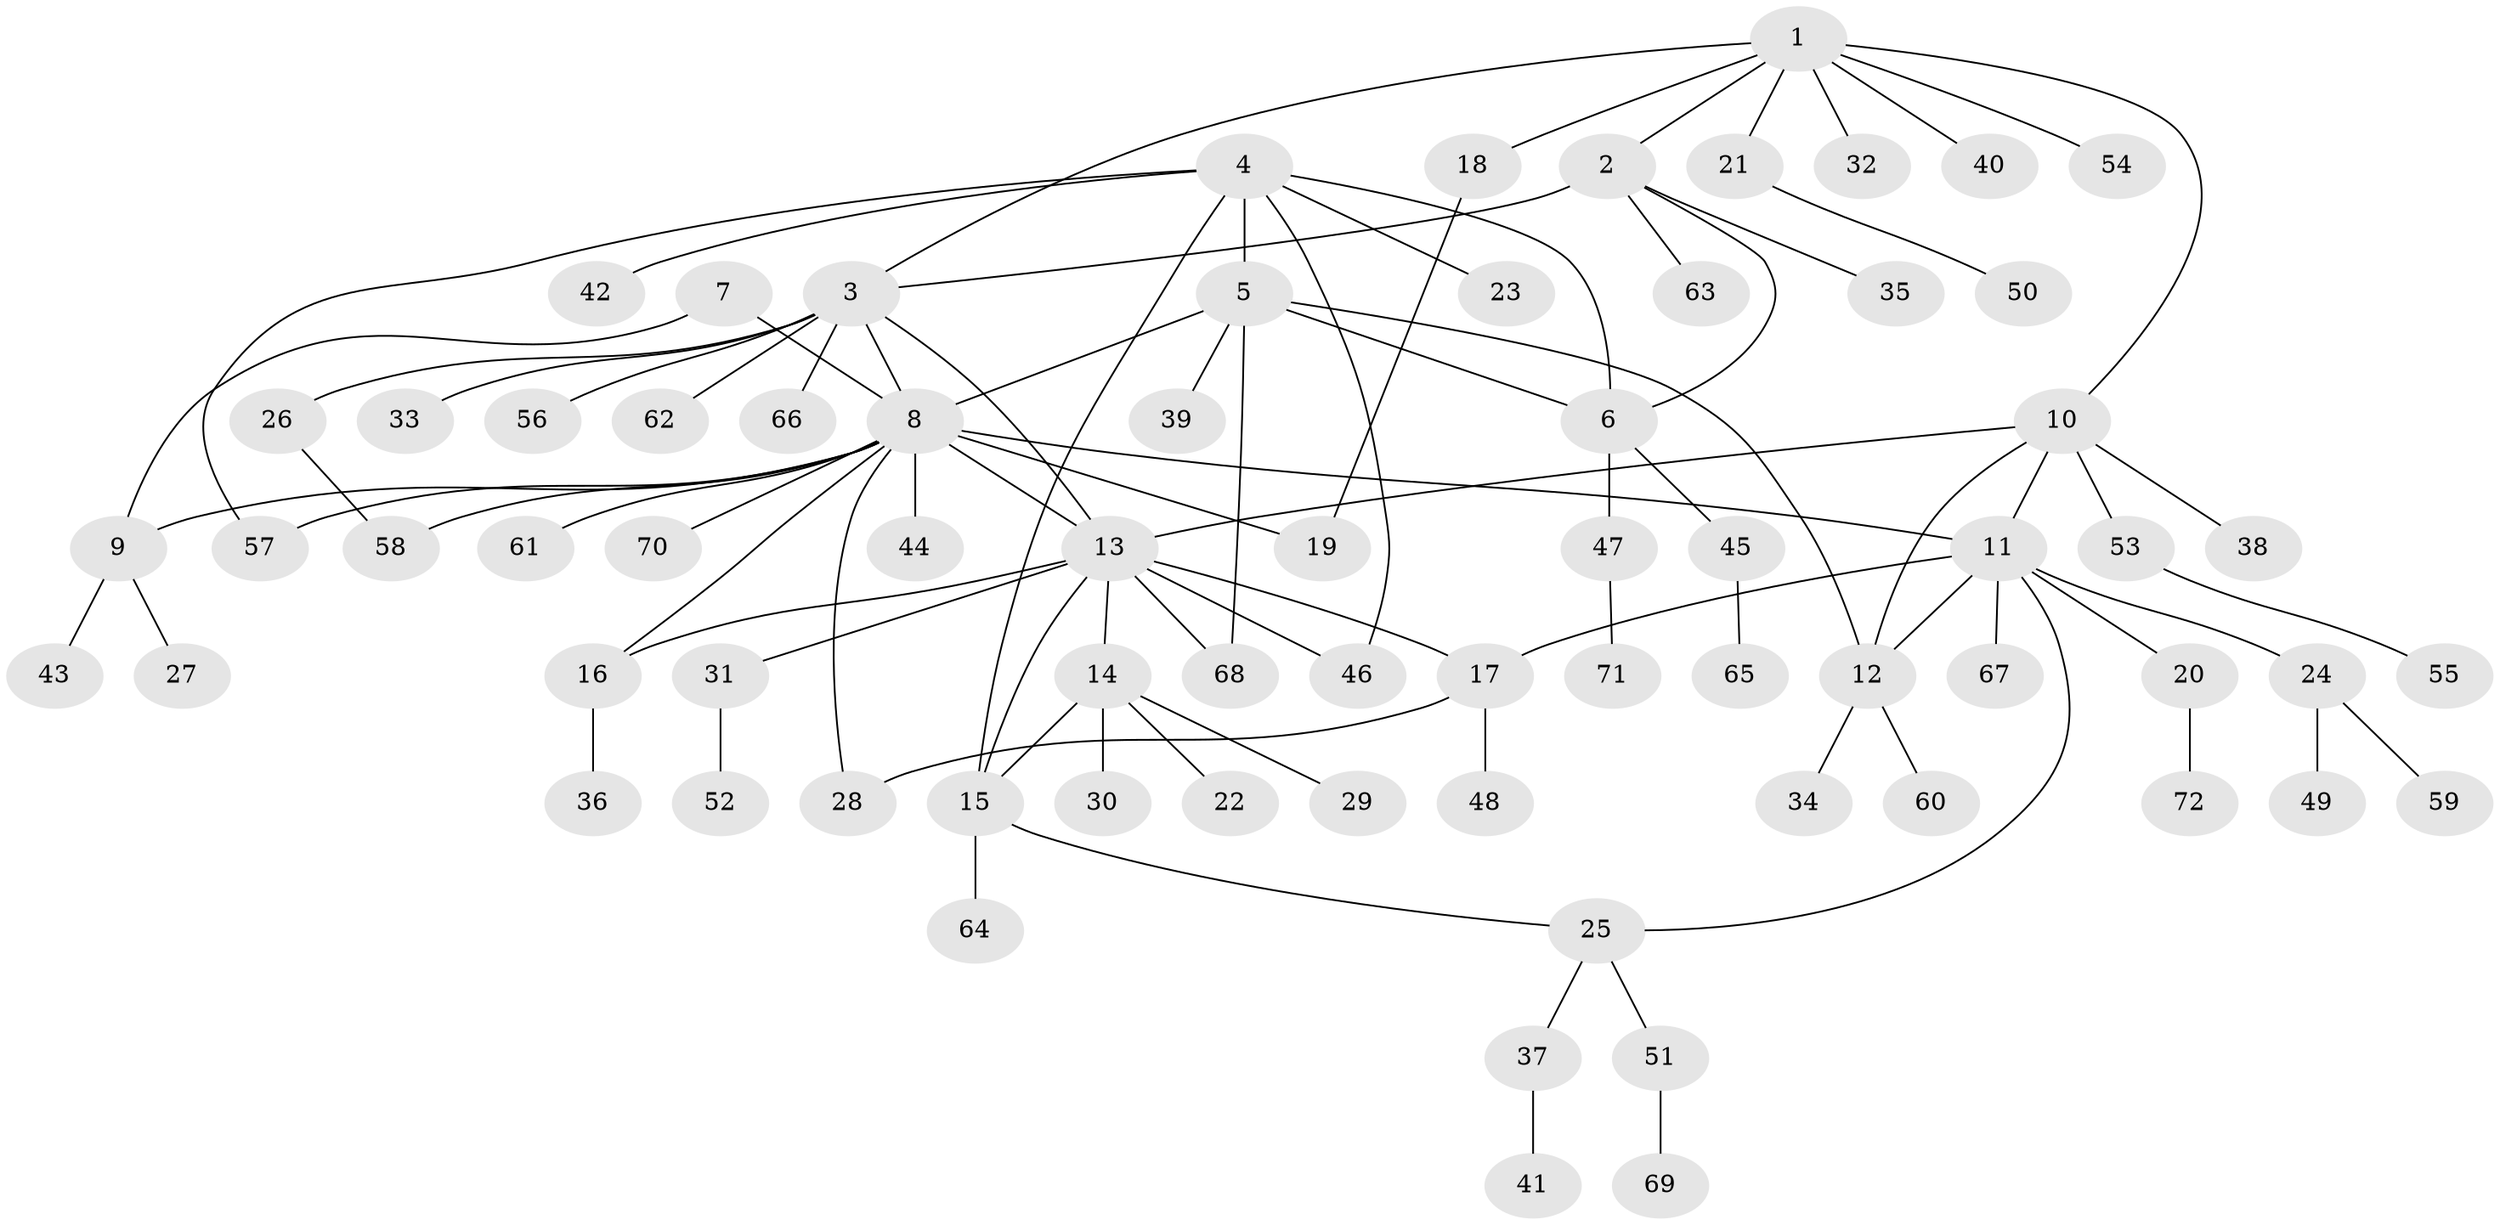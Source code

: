 // coarse degree distribution, {3: 0.10344827586206896, 1: 0.4482758620689655, 7: 0.034482758620689655, 4: 0.034482758620689655, 2: 0.1724137931034483, 6: 0.10344827586206896, 9: 0.034482758620689655, 10: 0.06896551724137931}
// Generated by graph-tools (version 1.1) at 2025/37/03/04/25 23:37:35]
// undirected, 72 vertices, 91 edges
graph export_dot {
  node [color=gray90,style=filled];
  1;
  2;
  3;
  4;
  5;
  6;
  7;
  8;
  9;
  10;
  11;
  12;
  13;
  14;
  15;
  16;
  17;
  18;
  19;
  20;
  21;
  22;
  23;
  24;
  25;
  26;
  27;
  28;
  29;
  30;
  31;
  32;
  33;
  34;
  35;
  36;
  37;
  38;
  39;
  40;
  41;
  42;
  43;
  44;
  45;
  46;
  47;
  48;
  49;
  50;
  51;
  52;
  53;
  54;
  55;
  56;
  57;
  58;
  59;
  60;
  61;
  62;
  63;
  64;
  65;
  66;
  67;
  68;
  69;
  70;
  71;
  72;
  1 -- 2;
  1 -- 3;
  1 -- 10;
  1 -- 18;
  1 -- 21;
  1 -- 32;
  1 -- 40;
  1 -- 54;
  2 -- 3;
  2 -- 6;
  2 -- 35;
  2 -- 63;
  3 -- 8;
  3 -- 13;
  3 -- 26;
  3 -- 33;
  3 -- 56;
  3 -- 62;
  3 -- 66;
  4 -- 5;
  4 -- 6;
  4 -- 15;
  4 -- 23;
  4 -- 42;
  4 -- 46;
  4 -- 57;
  5 -- 6;
  5 -- 8;
  5 -- 12;
  5 -- 39;
  5 -- 68;
  6 -- 45;
  6 -- 47;
  7 -- 8;
  7 -- 9;
  8 -- 9;
  8 -- 11;
  8 -- 13;
  8 -- 16;
  8 -- 19;
  8 -- 28;
  8 -- 44;
  8 -- 57;
  8 -- 58;
  8 -- 61;
  8 -- 70;
  9 -- 27;
  9 -- 43;
  10 -- 11;
  10 -- 12;
  10 -- 13;
  10 -- 38;
  10 -- 53;
  11 -- 12;
  11 -- 17;
  11 -- 20;
  11 -- 24;
  11 -- 25;
  11 -- 67;
  12 -- 34;
  12 -- 60;
  13 -- 14;
  13 -- 15;
  13 -- 16;
  13 -- 17;
  13 -- 31;
  13 -- 46;
  13 -- 68;
  14 -- 15;
  14 -- 22;
  14 -- 29;
  14 -- 30;
  15 -- 25;
  15 -- 64;
  16 -- 36;
  17 -- 28;
  17 -- 48;
  18 -- 19;
  20 -- 72;
  21 -- 50;
  24 -- 49;
  24 -- 59;
  25 -- 37;
  25 -- 51;
  26 -- 58;
  31 -- 52;
  37 -- 41;
  45 -- 65;
  47 -- 71;
  51 -- 69;
  53 -- 55;
}
